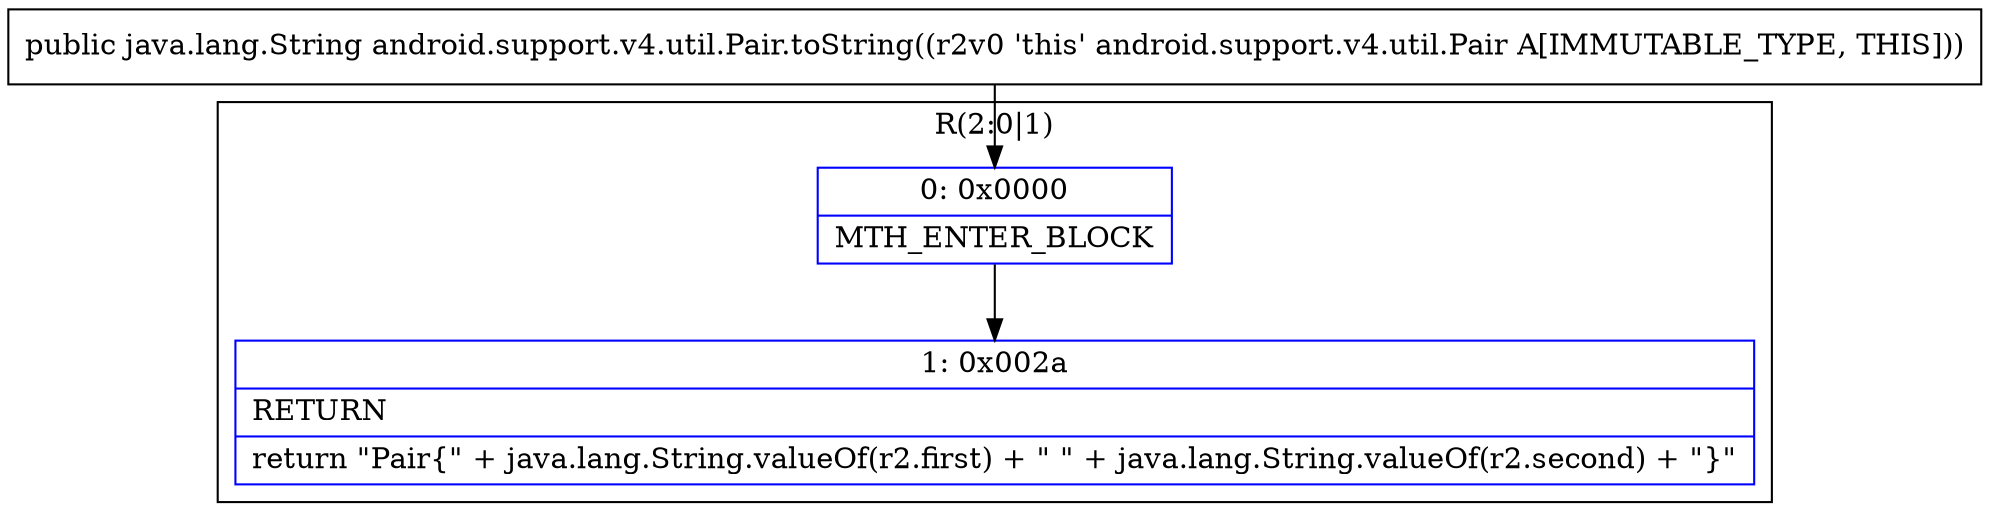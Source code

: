 digraph "CFG forandroid.support.v4.util.Pair.toString()Ljava\/lang\/String;" {
subgraph cluster_Region_723483699 {
label = "R(2:0|1)";
node [shape=record,color=blue];
Node_0 [shape=record,label="{0\:\ 0x0000|MTH_ENTER_BLOCK\l}"];
Node_1 [shape=record,label="{1\:\ 0x002a|RETURN\l|return \"Pair\{\" + java.lang.String.valueOf(r2.first) + \" \" + java.lang.String.valueOf(r2.second) + \"\}\"\l}"];
}
MethodNode[shape=record,label="{public java.lang.String android.support.v4.util.Pair.toString((r2v0 'this' android.support.v4.util.Pair A[IMMUTABLE_TYPE, THIS])) }"];
MethodNode -> Node_0;
Node_0 -> Node_1;
}


